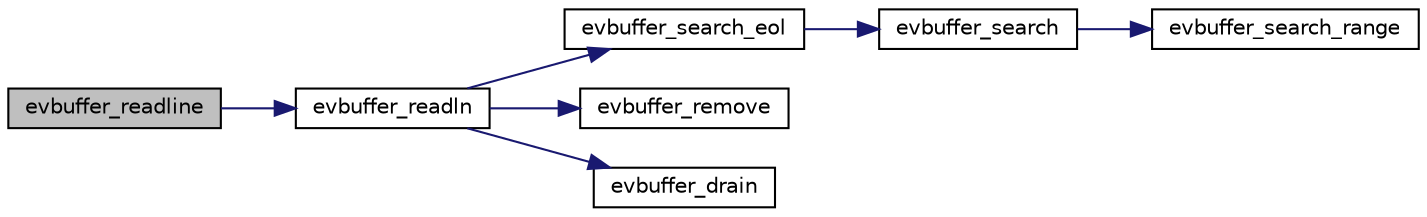 digraph "evbuffer_readline"
{
 // LATEX_PDF_SIZE
  edge [fontname="Helvetica",fontsize="10",labelfontname="Helvetica",labelfontsize="10"];
  node [fontname="Helvetica",fontsize="10",shape=record];
  rankdir="LR";
  Node4 [label="evbuffer_readline",height=0.2,width=0.4,color="black", fillcolor="grey75", style="filled", fontcolor="black",tooltip=" "];
  Node4 -> Node5 [color="midnightblue",fontsize="10",style="solid",fontname="Helvetica"];
  Node5 [label="evbuffer_readln",height=0.2,width=0.4,color="black", fillcolor="white", style="filled",URL="$buffer_8h.html#a8bcc94903283574331994c9364be3d7b",tooltip=" "];
  Node5 -> Node6 [color="midnightblue",fontsize="10",style="solid",fontname="Helvetica"];
  Node6 [label="evbuffer_search_eol",height=0.2,width=0.4,color="black", fillcolor="white", style="filled",URL="$buffer_8h.html#a28e2fa6852a5a49285933b1c95c7465f",tooltip=" "];
  Node6 -> Node7 [color="midnightblue",fontsize="10",style="solid",fontname="Helvetica"];
  Node7 [label="evbuffer_search",height=0.2,width=0.4,color="black", fillcolor="white", style="filled",URL="$buffer_8h.html#a06e9211319a369ffb072d4f4a83b48e7",tooltip=" "];
  Node7 -> Node8 [color="midnightblue",fontsize="10",style="solid",fontname="Helvetica"];
  Node8 [label="evbuffer_search_range",height=0.2,width=0.4,color="black", fillcolor="white", style="filled",URL="$buffer_8h.html#a3b1e093af8bc1a86963729ec1290de8f",tooltip=" "];
  Node5 -> Node9 [color="midnightblue",fontsize="10",style="solid",fontname="Helvetica"];
  Node9 [label="evbuffer_remove",height=0.2,width=0.4,color="black", fillcolor="white", style="filled",URL="$buffer_8h.html#aa53da314581de5e13bb0d92aa05e2301",tooltip=" "];
  Node5 -> Node10 [color="midnightblue",fontsize="10",style="solid",fontname="Helvetica"];
  Node10 [label="evbuffer_drain",height=0.2,width=0.4,color="black", fillcolor="white", style="filled",URL="$buffer_8h.html#a08599d8165ea785b9b6a4ddf44ec24f7",tooltip=" "];
}
